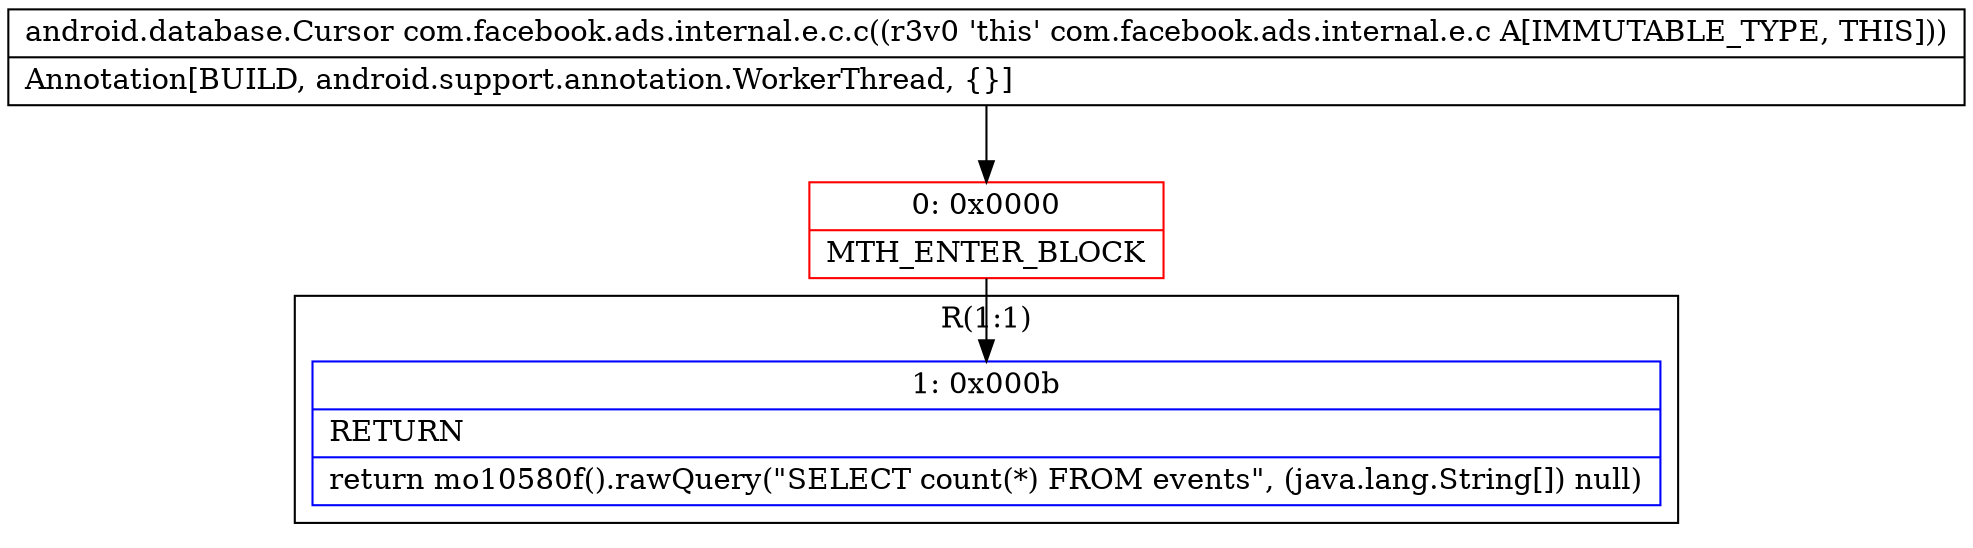 digraph "CFG forcom.facebook.ads.internal.e.c.c()Landroid\/database\/Cursor;" {
subgraph cluster_Region_1115270064 {
label = "R(1:1)";
node [shape=record,color=blue];
Node_1 [shape=record,label="{1\:\ 0x000b|RETURN\l|return mo10580f().rawQuery(\"SELECT count(*) FROM events\", (java.lang.String[]) null)\l}"];
}
Node_0 [shape=record,color=red,label="{0\:\ 0x0000|MTH_ENTER_BLOCK\l}"];
MethodNode[shape=record,label="{android.database.Cursor com.facebook.ads.internal.e.c.c((r3v0 'this' com.facebook.ads.internal.e.c A[IMMUTABLE_TYPE, THIS]))  | Annotation[BUILD, android.support.annotation.WorkerThread, \{\}]\l}"];
MethodNode -> Node_0;
Node_0 -> Node_1;
}

